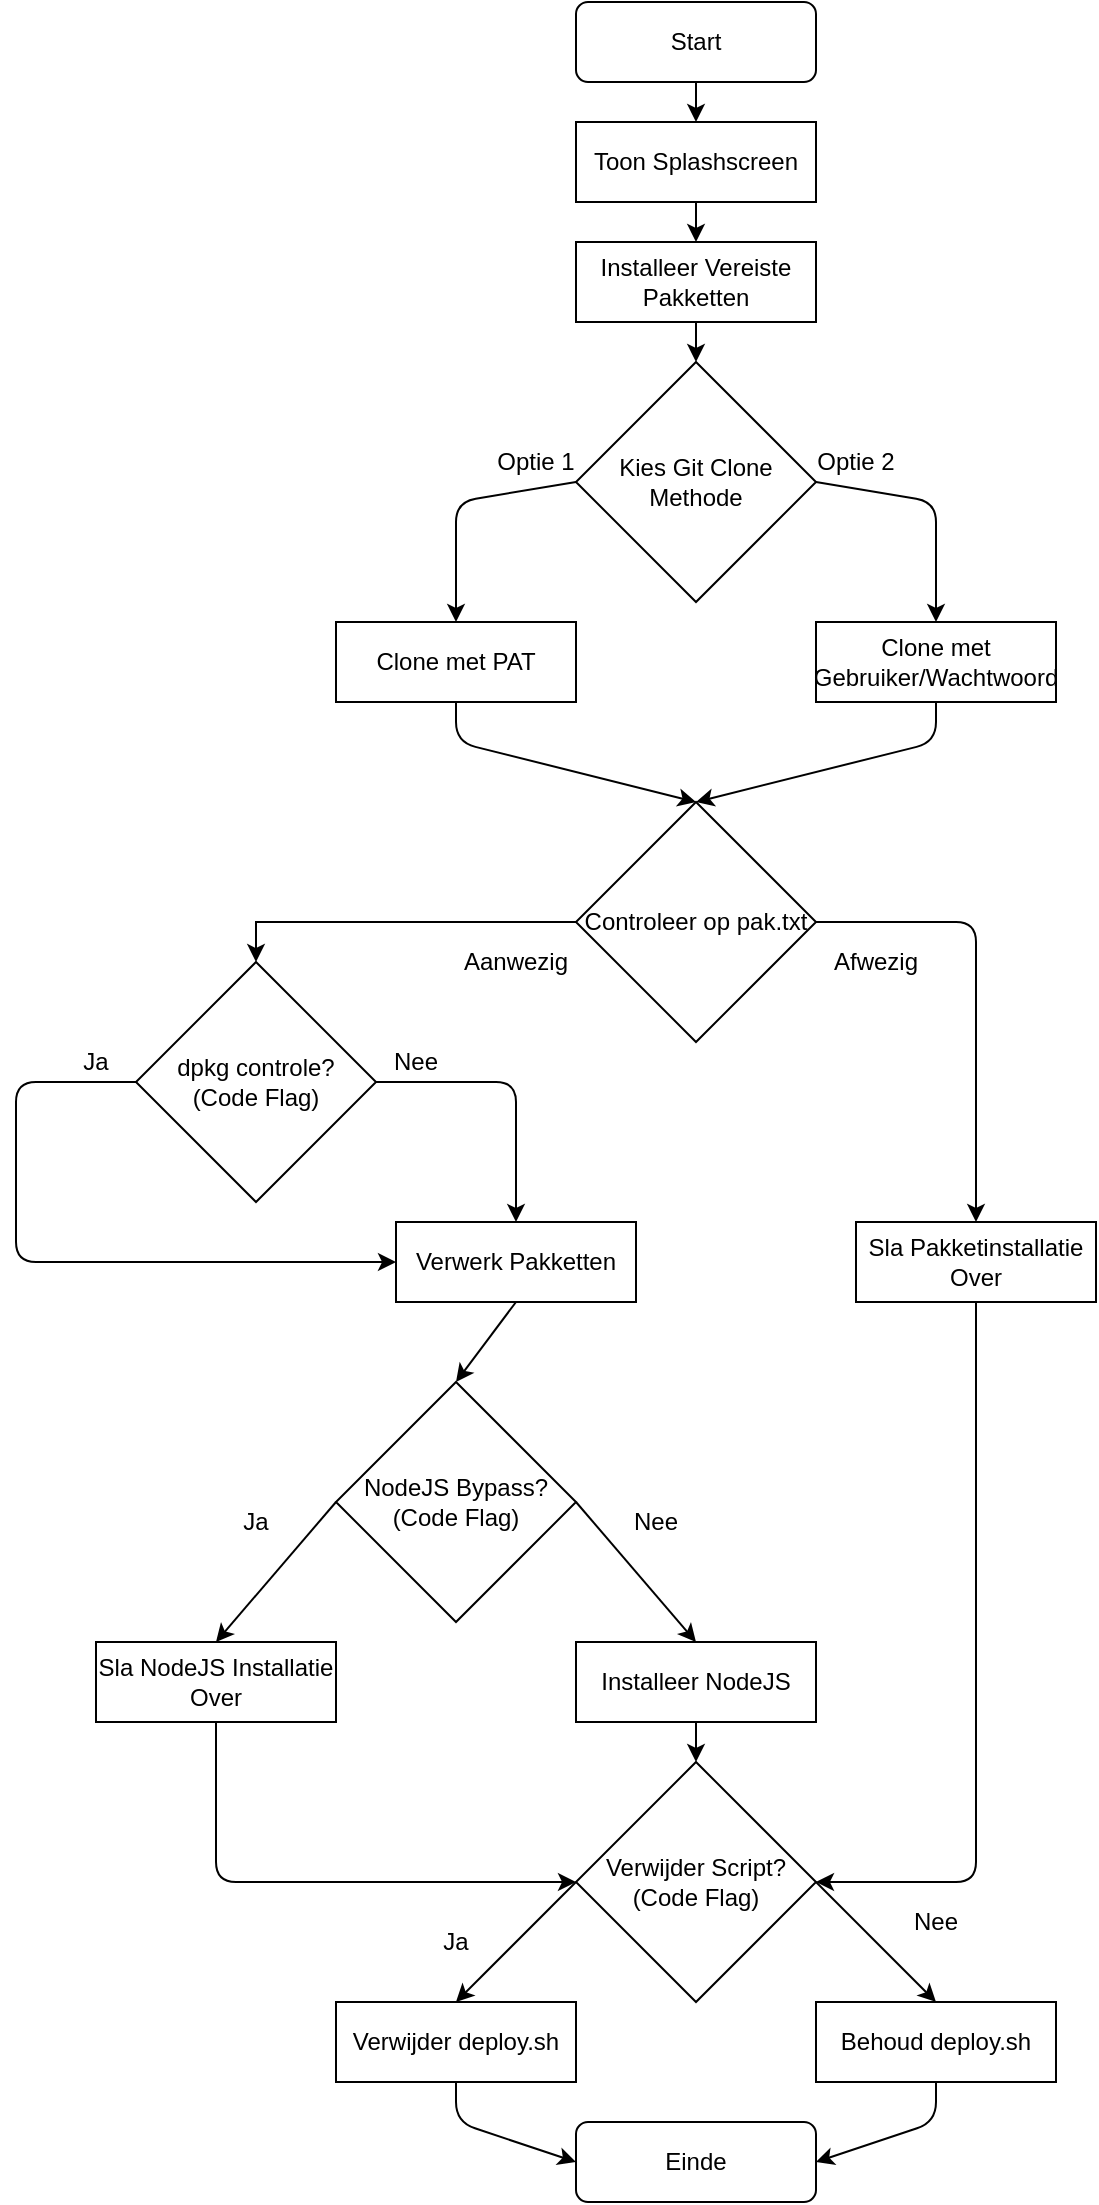 <mxfile version="20.2.8" type="device"><diagram id="prtHgNgQTEPvFCAcTncT" name="Page-1"><mxGraphModel dx="1789" dy="928" grid="1" gridSize="10" guides="1" tooltips="1" connect="1" arrows="1" fold="1" page="1" pageScale="1" pageWidth="827" pageHeight="1169" math="0" shadow="0"><root><mxCell id="0"/><mxCell id="1" parent="0"/><mxCell id="2" value="Start" style="rounded=1;whiteSpace=wrap;html=1;" parent="1" vertex="1"><mxGeometry x="360" y="35" width="120" height="40" as="geometry"/></mxCell><mxCell id="3" value="Toon Splashscreen" style="rounded=0;whiteSpace=wrap;html=1;" parent="1" vertex="1"><mxGeometry x="360" y="95" width="120" height="40" as="geometry"/></mxCell><mxCell id="4" value="Installeer Vereiste Pakketten" style="rounded=0;whiteSpace=wrap;html=1;" parent="1" vertex="1"><mxGeometry x="360" y="155" width="120" height="40" as="geometry"/></mxCell><mxCell id="5" value="Kies Git Clone Methode" style="rhombus;whiteSpace=wrap;html=1;" parent="1" vertex="1"><mxGeometry x="360" y="215" width="120" height="120" as="geometry"/></mxCell><mxCell id="vXUr2XID3ZYhUOQpSZ5R-53" style="endArrow=classic;html=1;exitX=0.5;exitY=1;exitDx=0;exitDy=0;entryX=0.5;entryY=0;entryDx=0;entryDy=0;" parent="1" source="6" target="8" edge="1"><mxGeometry relative="1" as="geometry"><Array as="points"><mxPoint x="300" y="405"/></Array></mxGeometry></mxCell><mxCell id="6" value="Clone met PAT" style="rounded=0;whiteSpace=wrap;html=1;" parent="1" vertex="1"><mxGeometry x="240" y="345" width="120" height="40" as="geometry"/></mxCell><mxCell id="vXUr2XID3ZYhUOQpSZ5R-54" style="endArrow=classic;html=1;exitX=0.5;exitY=1;exitDx=0;exitDy=0;entryX=0.5;entryY=0;entryDx=0;entryDy=0;" parent="1" source="7" target="8" edge="1"><mxGeometry relative="1" as="geometry"><Array as="points"><mxPoint x="540" y="405"/></Array></mxGeometry></mxCell><mxCell id="7" value="Clone met Gebruiker/Wachtwoord" style="rounded=0;whiteSpace=wrap;html=1;" parent="1" vertex="1"><mxGeometry x="480" y="345" width="120" height="40" as="geometry"/></mxCell><mxCell id="yxjy-zLcX3Vz2nls5keI-44" style="edgeStyle=orthogonalEdgeStyle;rounded=0;orthogonalLoop=1;jettySize=auto;html=1;exitX=0;exitY=0.5;exitDx=0;exitDy=0;entryX=0.5;entryY=0;entryDx=0;entryDy=0;" edge="1" parent="1" source="8" target="vXUr2XID3ZYhUOQpSZ5R-46"><mxGeometry relative="1" as="geometry"/></mxCell><mxCell id="8" value="Controleer op pak.txt" style="rhombus;whiteSpace=wrap;html=1;" parent="1" vertex="1"><mxGeometry x="360" y="435" width="120" height="120" as="geometry"/></mxCell><mxCell id="9" value="Verwerk Pakketten" style="rounded=0;whiteSpace=wrap;html=1;" parent="1" vertex="1"><mxGeometry x="270" y="645" width="120" height="40" as="geometry"/></mxCell><mxCell id="10" value="Sla Pakketinstallatie Over" style="rounded=0;whiteSpace=wrap;html=1;" parent="1" vertex="1"><mxGeometry x="500" y="645" width="120" height="40" as="geometry"/></mxCell><mxCell id="11" value="NodeJS Bypass?&lt;br&gt;(Code Flag)" style="rhombus;whiteSpace=wrap;html=1;" parent="1" vertex="1"><mxGeometry x="240" y="725" width="120" height="120" as="geometry"/></mxCell><mxCell id="12" value="Sla NodeJS Installatie Over" style="rounded=0;whiteSpace=wrap;html=1;" parent="1" vertex="1"><mxGeometry x="120" y="855" width="120" height="40" as="geometry"/></mxCell><mxCell id="13" value="Installeer NodeJS" style="rounded=0;whiteSpace=wrap;html=1;" parent="1" vertex="1"><mxGeometry x="360" y="855" width="120" height="40" as="geometry"/></mxCell><mxCell id="14" value="Verwijder Script?&lt;br&gt;(Code Flag)" style="rhombus;whiteSpace=wrap;html=1;" parent="1" vertex="1"><mxGeometry x="360" y="915" width="120" height="120" as="geometry"/></mxCell><mxCell id="15" value="Verwijder deploy.sh" style="rounded=0;whiteSpace=wrap;html=1;" parent="1" vertex="1"><mxGeometry x="240" y="1035" width="120" height="40" as="geometry"/></mxCell><mxCell id="16" value="Behoud deploy.sh" style="rounded=0;whiteSpace=wrap;html=1;" parent="1" vertex="1"><mxGeometry x="480" y="1035" width="120" height="40" as="geometry"/></mxCell><mxCell id="17" value="Einde" style="rounded=1;whiteSpace=wrap;html=1;" parent="1" vertex="1"><mxGeometry x="360" y="1095" width="120" height="40" as="geometry"/></mxCell><mxCell id="18" value="" style="endArrow=classic;html=1;exitX=0.5;exitY=1;exitDx=0;exitDy=0;entryX=0.5;entryY=0;entryDx=0;entryDy=0;" parent="1" source="2" target="3" edge="1"><mxGeometry width="50" height="50" relative="1" as="geometry"><mxPoint x="390" y="325" as="sourcePoint"/><mxPoint x="440" y="275" as="targetPoint"/></mxGeometry></mxCell><mxCell id="19" value="" style="endArrow=classic;html=1;exitX=0.5;exitY=1;exitDx=0;exitDy=0;entryX=0.5;entryY=0;entryDx=0;entryDy=0;" parent="1" source="3" target="4" edge="1"><mxGeometry width="50" height="50" relative="1" as="geometry"><mxPoint x="390" y="325" as="sourcePoint"/><mxPoint x="440" y="275" as="targetPoint"/></mxGeometry></mxCell><mxCell id="20" value="" style="endArrow=classic;html=1;exitX=0.5;exitY=1;exitDx=0;exitDy=0;entryX=0.5;entryY=0;entryDx=0;entryDy=0;" parent="1" source="4" target="5" edge="1"><mxGeometry width="50" height="50" relative="1" as="geometry"><mxPoint x="390" y="325" as="sourcePoint"/><mxPoint x="440" y="275" as="targetPoint"/></mxGeometry></mxCell><mxCell id="21" value="" style="endArrow=classic;html=1;exitX=0;exitY=0.5;exitDx=0;exitDy=0;entryX=0.5;entryY=0;entryDx=0;entryDy=0;" parent="1" source="5" target="6" edge="1"><mxGeometry width="50" height="50" relative="1" as="geometry"><mxPoint x="390" y="325" as="sourcePoint"/><mxPoint x="440" y="275" as="targetPoint"/><Array as="points"><mxPoint x="300" y="285"/></Array></mxGeometry></mxCell><mxCell id="22" value="" style="endArrow=classic;html=1;exitX=1;exitY=0.5;exitDx=0;exitDy=0;entryX=0.5;entryY=0;entryDx=0;entryDy=0;" parent="1" source="5" target="7" edge="1"><mxGeometry width="50" height="50" relative="1" as="geometry"><mxPoint x="390" y="325" as="sourcePoint"/><mxPoint x="440" y="275" as="targetPoint"/><Array as="points"><mxPoint x="540" y="285"/></Array></mxGeometry></mxCell><mxCell id="26" value="" style="endArrow=classic;html=1;exitX=1;exitY=0.5;exitDx=0;exitDy=0;entryX=0.5;entryY=0;entryDx=0;entryDy=0;" parent="1" source="8" target="10" edge="1"><mxGeometry width="50" height="50" relative="1" as="geometry"><mxPoint x="390" y="325" as="sourcePoint"/><mxPoint x="440" y="275" as="targetPoint"/><Array as="points"><mxPoint x="560" y="495"/></Array></mxGeometry></mxCell><mxCell id="27" value="" style="endArrow=classic;html=1;exitX=0.5;exitY=1;exitDx=0;exitDy=0;entryX=0.5;entryY=0;entryDx=0;entryDy=0;" parent="1" source="9" target="11" edge="1"><mxGeometry width="50" height="50" relative="1" as="geometry"><mxPoint x="390" y="325" as="sourcePoint"/><mxPoint x="440" y="275" as="targetPoint"/></mxGeometry></mxCell><mxCell id="28" value="" style="endArrow=classic;html=1;exitX=0;exitY=0.5;exitDx=0;exitDy=0;entryX=0.5;entryY=0;entryDx=0;entryDy=0;" parent="1" source="11" target="12" edge="1"><mxGeometry width="50" height="50" relative="1" as="geometry"><mxPoint x="390" y="325" as="sourcePoint"/><mxPoint x="440" y="275" as="targetPoint"/></mxGeometry></mxCell><mxCell id="29" value="" style="endArrow=classic;html=1;exitX=1;exitY=0.5;exitDx=0;exitDy=0;entryX=0.5;entryY=0;entryDx=0;entryDy=0;" parent="1" source="11" target="13" edge="1"><mxGeometry width="50" height="50" relative="1" as="geometry"><mxPoint x="390" y="325" as="sourcePoint"/><mxPoint x="440" y="275" as="targetPoint"/></mxGeometry></mxCell><mxCell id="30" value="" style="endArrow=classic;html=1;exitX=0.5;exitY=1;exitDx=0;exitDy=0;entryX=0;entryY=0.5;entryDx=0;entryDy=0;" parent="1" source="12" target="14" edge="1"><mxGeometry width="50" height="50" relative="1" as="geometry"><mxPoint x="390" y="325" as="sourcePoint"/><mxPoint x="440" y="275" as="targetPoint"/><Array as="points"><mxPoint x="180" y="975"/></Array></mxGeometry></mxCell><mxCell id="31" value="" style="endArrow=classic;html=1;exitX=0.5;exitY=1;exitDx=0;exitDy=0;entryX=0.5;entryY=0;entryDx=0;entryDy=0;" parent="1" source="13" target="14" edge="1"><mxGeometry width="50" height="50" relative="1" as="geometry"><mxPoint x="390" y="325" as="sourcePoint"/><mxPoint x="440" y="275" as="targetPoint"/></mxGeometry></mxCell><mxCell id="32" value="" style="endArrow=classic;html=1;exitX=0.5;exitY=1;exitDx=0;exitDy=0;entryX=1;entryY=0.5;entryDx=0;entryDy=0;" parent="1" source="10" target="14" edge="1"><mxGeometry width="50" height="50" relative="1" as="geometry"><mxPoint x="390" y="325" as="sourcePoint"/><mxPoint x="440" y="275" as="targetPoint"/><Array as="points"><mxPoint x="560" y="975"/></Array></mxGeometry></mxCell><mxCell id="33" value="" style="endArrow=classic;html=1;exitX=0;exitY=0.5;exitDx=0;exitDy=0;entryX=0.5;entryY=0;entryDx=0;entryDy=0;" parent="1" source="14" target="15" edge="1"><mxGeometry width="50" height="50" relative="1" as="geometry"><mxPoint x="390" y="325" as="sourcePoint"/><mxPoint x="440" y="275" as="targetPoint"/></mxGeometry></mxCell><mxCell id="34" value="" style="endArrow=classic;html=1;exitX=1;exitY=0.5;exitDx=0;exitDy=0;entryX=0.5;entryY=0;entryDx=0;entryDy=0;" parent="1" source="14" target="16" edge="1"><mxGeometry width="50" height="50" relative="1" as="geometry"><mxPoint x="390" y="325" as="sourcePoint"/><mxPoint x="440" y="275" as="targetPoint"/></mxGeometry></mxCell><mxCell id="35" value="" style="endArrow=classic;html=1;exitX=0.5;exitY=1;exitDx=0;exitDy=0;entryX=0;entryY=0.5;entryDx=0;entryDy=0;" parent="1" source="15" target="17" edge="1"><mxGeometry width="50" height="50" relative="1" as="geometry"><mxPoint x="390" y="325" as="sourcePoint"/><mxPoint x="440" y="275" as="targetPoint"/><Array as="points"><mxPoint x="300" y="1095"/></Array></mxGeometry></mxCell><mxCell id="36" value="" style="endArrow=classic;html=1;exitX=0.5;exitY=1;exitDx=0;exitDy=0;entryX=1;entryY=0.5;entryDx=0;entryDy=0;" parent="1" source="16" target="17" edge="1"><mxGeometry width="50" height="50" relative="1" as="geometry"><mxPoint x="390" y="325" as="sourcePoint"/><mxPoint x="440" y="275" as="targetPoint"/><Array as="points"><mxPoint x="540" y="1095"/></Array></mxGeometry></mxCell><mxCell id="37" value="Optie 1" style="text;html=1;strokeColor=none;fillColor=none;align=center;verticalAlign=middle;whiteSpace=wrap;rounded=0;" parent="1" vertex="1"><mxGeometry x="310" y="255" width="60" height="20" as="geometry"/></mxCell><mxCell id="38" value="Optie 2" style="text;html=1;strokeColor=none;fillColor=none;align=center;verticalAlign=middle;whiteSpace=wrap;rounded=0;" parent="1" vertex="1"><mxGeometry x="470" y="255" width="60" height="20" as="geometry"/></mxCell><mxCell id="39" value="Aanwezig" style="text;html=1;strokeColor=none;fillColor=none;align=center;verticalAlign=middle;whiteSpace=wrap;rounded=0;" parent="1" vertex="1"><mxGeometry x="300" y="505" width="60" height="20" as="geometry"/></mxCell><mxCell id="40" value="Afwezig" style="text;html=1;strokeColor=none;fillColor=none;align=center;verticalAlign=middle;whiteSpace=wrap;rounded=0;" parent="1" vertex="1"><mxGeometry x="480" y="505" width="60" height="20" as="geometry"/></mxCell><mxCell id="41" value="Ja" style="text;html=1;strokeColor=none;fillColor=none;align=center;verticalAlign=middle;whiteSpace=wrap;rounded=0;" parent="1" vertex="1"><mxGeometry x="170" y="785" width="60" height="20" as="geometry"/></mxCell><mxCell id="42" value="Nee" style="text;html=1;strokeColor=none;fillColor=none;align=center;verticalAlign=middle;whiteSpace=wrap;rounded=0;" parent="1" vertex="1"><mxGeometry x="370" y="785" width="60" height="20" as="geometry"/></mxCell><mxCell id="43" value="Ja" style="text;html=1;strokeColor=none;fillColor=none;align=center;verticalAlign=middle;whiteSpace=wrap;rounded=0;" parent="1" vertex="1"><mxGeometry x="270" y="995" width="60" height="20" as="geometry"/></mxCell><mxCell id="44" value="Nee" style="text;html=1;strokeColor=none;fillColor=none;align=center;verticalAlign=middle;whiteSpace=wrap;rounded=0;" parent="1" vertex="1"><mxGeometry x="510" y="985" width="60" height="20" as="geometry"/></mxCell><mxCell id="vXUr2XID3ZYhUOQpSZ5R-49" style="endArrow=classic;html=1;exitX=0;exitY=0.5;exitDx=0;exitDy=0;entryX=0;entryY=0.5;entryDx=0;entryDy=0;" parent="1" source="vXUr2XID3ZYhUOQpSZ5R-46" target="9" edge="1"><mxGeometry relative="1" as="geometry"><Array as="points"><mxPoint x="80" y="575"/><mxPoint x="80" y="665"/></Array></mxGeometry></mxCell><mxCell id="vXUr2XID3ZYhUOQpSZ5R-50" style="endArrow=classic;html=1;exitX=1;exitY=0.5;exitDx=0;exitDy=0;entryX=0.5;entryY=0;entryDx=0;entryDy=0;" parent="1" source="vXUr2XID3ZYhUOQpSZ5R-46" target="9" edge="1"><mxGeometry relative="1" as="geometry"><Array as="points"><mxPoint x="330" y="575"/></Array></mxGeometry></mxCell><mxCell id="vXUr2XID3ZYhUOQpSZ5R-46" value="dpkg controle?&lt;br&gt;(Code Flag)" style="rhombus;whiteSpace=wrap;html=1;" parent="1" vertex="1"><mxGeometry x="140" y="515" width="120" height="120" as="geometry"/></mxCell><mxCell id="vXUr2XID3ZYhUOQpSZ5R-51" value="Ja" style="text;html=1;strokeColor=none;fillColor=none;align=center;verticalAlign=middle;whiteSpace=wrap;rounded=0;" parent="1" vertex="1"><mxGeometry x="90" y="555" width="60" height="20" as="geometry"/></mxCell><mxCell id="vXUr2XID3ZYhUOQpSZ5R-52" value="Nee" style="text;html=1;strokeColor=none;fillColor=none;align=center;verticalAlign=middle;whiteSpace=wrap;rounded=0;" parent="1" vertex="1"><mxGeometry x="250" y="555" width="60" height="20" as="geometry"/></mxCell></root></mxGraphModel></diagram></mxfile>